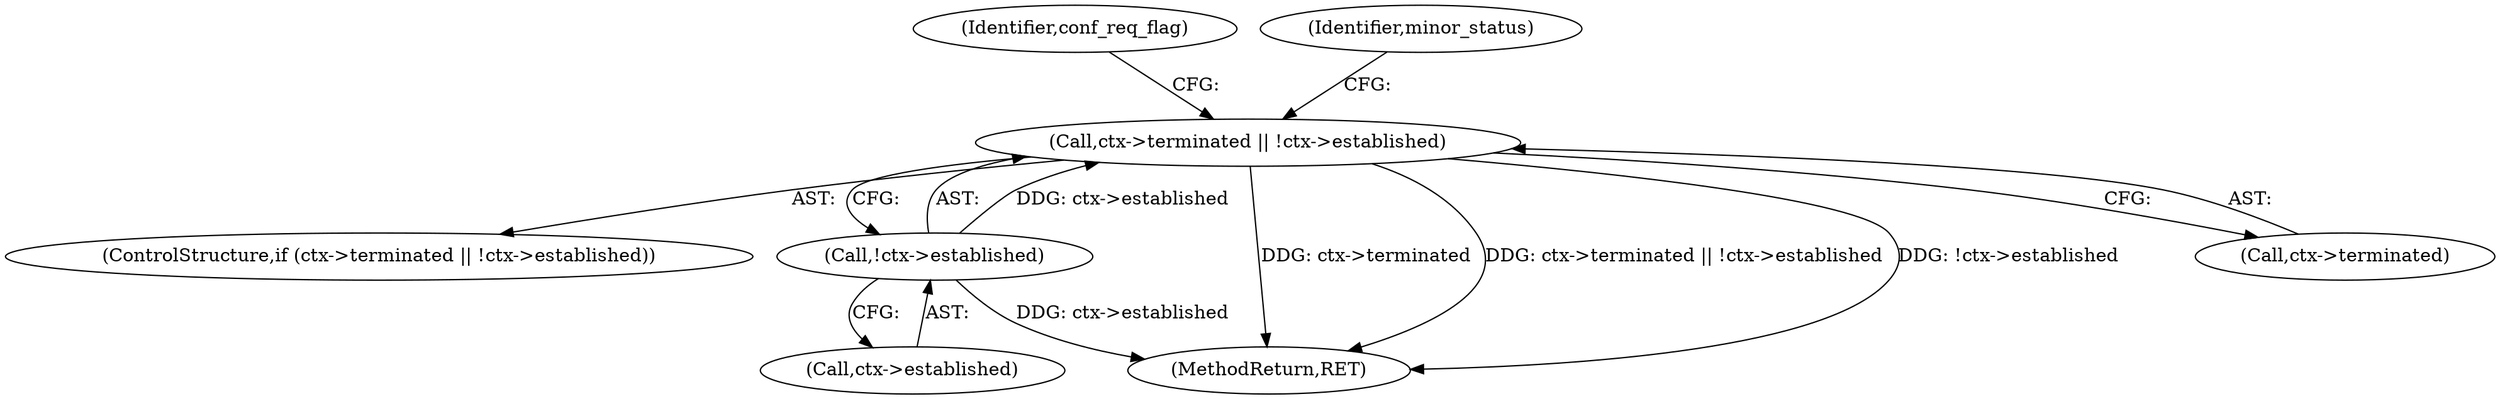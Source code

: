 digraph "0_krb5_82dc33da50338ac84c7b4102dc6513d897d0506a_4@pointer" {
"1000133" [label="(Call,ctx->terminated || !ctx->established)"];
"1000137" [label="(Call,!ctx->established)"];
"1000150" [label="(Identifier,conf_req_flag)"];
"1000132" [label="(ControlStructure,if (ctx->terminated || !ctx->established))"];
"1000137" [label="(Call,!ctx->established)"];
"1000133" [label="(Call,ctx->terminated || !ctx->established)"];
"1000218" [label="(MethodReturn,RET)"];
"1000134" [label="(Call,ctx->terminated)"];
"1000138" [label="(Call,ctx->established)"];
"1000144" [label="(Identifier,minor_status)"];
"1000133" -> "1000132"  [label="AST: "];
"1000133" -> "1000134"  [label="CFG: "];
"1000133" -> "1000137"  [label="CFG: "];
"1000134" -> "1000133"  [label="AST: "];
"1000137" -> "1000133"  [label="AST: "];
"1000144" -> "1000133"  [label="CFG: "];
"1000150" -> "1000133"  [label="CFG: "];
"1000133" -> "1000218"  [label="DDG: ctx->terminated"];
"1000133" -> "1000218"  [label="DDG: ctx->terminated || !ctx->established"];
"1000133" -> "1000218"  [label="DDG: !ctx->established"];
"1000137" -> "1000133"  [label="DDG: ctx->established"];
"1000137" -> "1000138"  [label="CFG: "];
"1000138" -> "1000137"  [label="AST: "];
"1000137" -> "1000218"  [label="DDG: ctx->established"];
}
